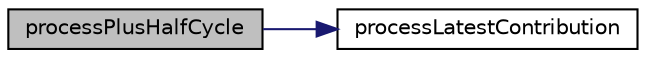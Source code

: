 digraph "processPlusHalfCycle"
{
 // LATEX_PDF_SIZE
  bgcolor="transparent";
  edge [fontname="Helvetica",fontsize="10",labelfontname="Helvetica",labelfontsize="10"];
  node [fontname="Helvetica",fontsize="10",shape=record];
  rankdir="LR";
  Node1 [label="processPlusHalfCycle",height=0.2,width=0.4,color="black", fillcolor="grey75", style="filled", fontcolor="black",tooltip="Process the start of a new +ve half cycle, for this phase, just after the zero-crossing point."];
  Node1 -> Node2 [color="midnightblue",fontsize="10",style="solid",fontname="Helvetica"];
  Node2 [label="processLatestContribution",height=0.2,width=0.4,color="black",URL="$group__TimeCritical.html#ga21380cdbe3f783dad431ff1a912cbaa1",tooltip="Process the lastest contribution after each phase specific new cycle additional processing is perform..."];
}
